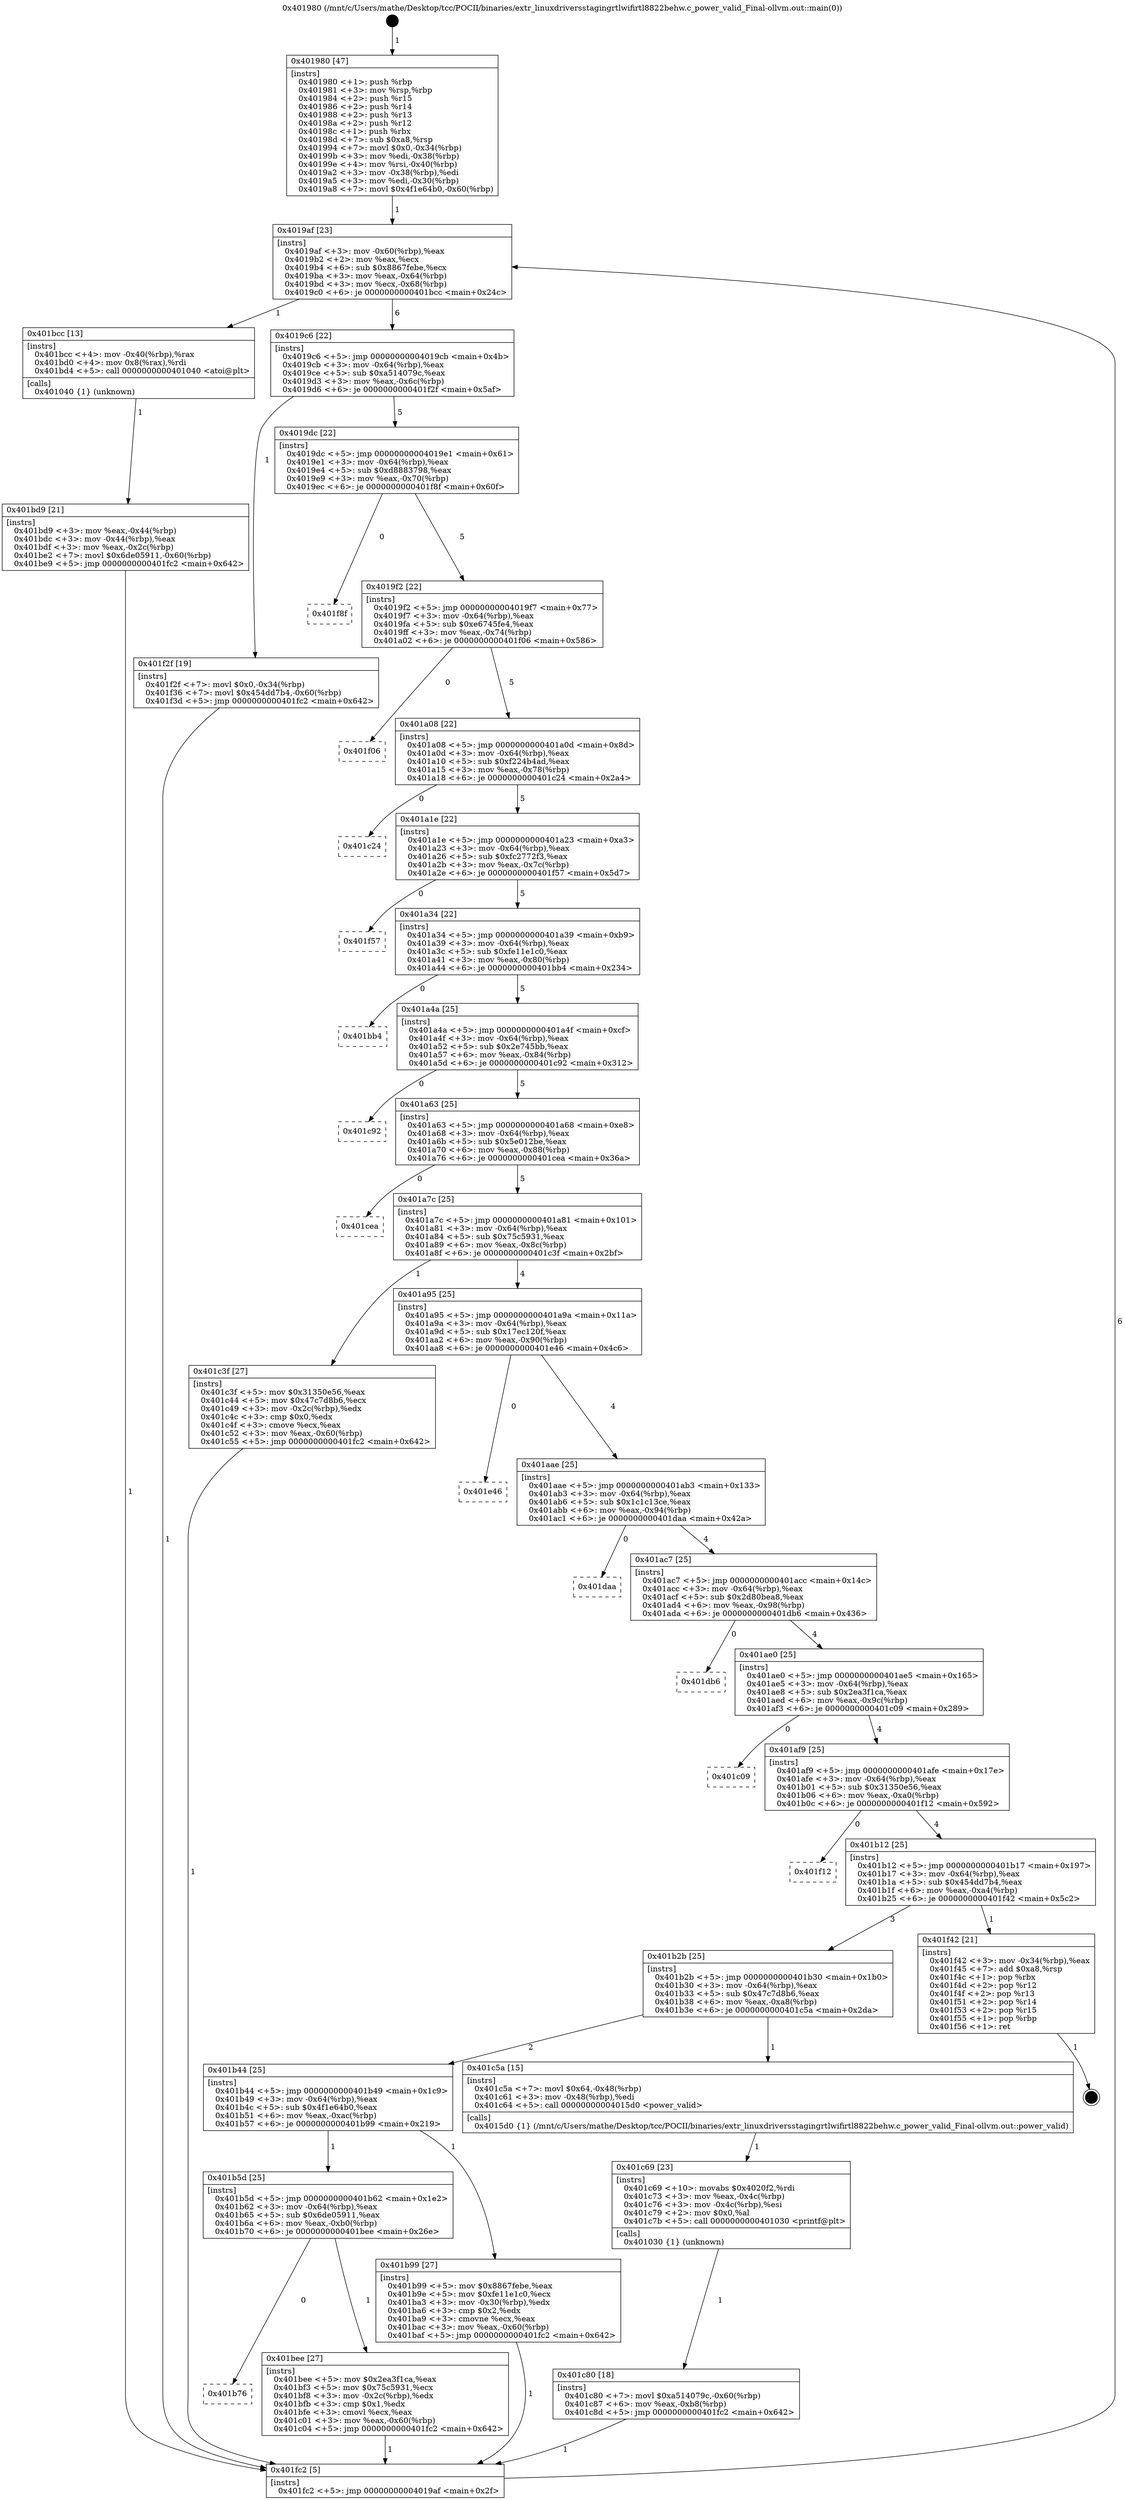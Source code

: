 digraph "0x401980" {
  label = "0x401980 (/mnt/c/Users/mathe/Desktop/tcc/POCII/binaries/extr_linuxdriversstagingrtlwifirtl8822behw.c_power_valid_Final-ollvm.out::main(0))"
  labelloc = "t"
  node[shape=record]

  Entry [label="",width=0.3,height=0.3,shape=circle,fillcolor=black,style=filled]
  "0x4019af" [label="{
     0x4019af [23]\l
     | [instrs]\l
     &nbsp;&nbsp;0x4019af \<+3\>: mov -0x60(%rbp),%eax\l
     &nbsp;&nbsp;0x4019b2 \<+2\>: mov %eax,%ecx\l
     &nbsp;&nbsp;0x4019b4 \<+6\>: sub $0x8867febe,%ecx\l
     &nbsp;&nbsp;0x4019ba \<+3\>: mov %eax,-0x64(%rbp)\l
     &nbsp;&nbsp;0x4019bd \<+3\>: mov %ecx,-0x68(%rbp)\l
     &nbsp;&nbsp;0x4019c0 \<+6\>: je 0000000000401bcc \<main+0x24c\>\l
  }"]
  "0x401bcc" [label="{
     0x401bcc [13]\l
     | [instrs]\l
     &nbsp;&nbsp;0x401bcc \<+4\>: mov -0x40(%rbp),%rax\l
     &nbsp;&nbsp;0x401bd0 \<+4\>: mov 0x8(%rax),%rdi\l
     &nbsp;&nbsp;0x401bd4 \<+5\>: call 0000000000401040 \<atoi@plt\>\l
     | [calls]\l
     &nbsp;&nbsp;0x401040 \{1\} (unknown)\l
  }"]
  "0x4019c6" [label="{
     0x4019c6 [22]\l
     | [instrs]\l
     &nbsp;&nbsp;0x4019c6 \<+5\>: jmp 00000000004019cb \<main+0x4b\>\l
     &nbsp;&nbsp;0x4019cb \<+3\>: mov -0x64(%rbp),%eax\l
     &nbsp;&nbsp;0x4019ce \<+5\>: sub $0xa514079c,%eax\l
     &nbsp;&nbsp;0x4019d3 \<+3\>: mov %eax,-0x6c(%rbp)\l
     &nbsp;&nbsp;0x4019d6 \<+6\>: je 0000000000401f2f \<main+0x5af\>\l
  }"]
  Exit [label="",width=0.3,height=0.3,shape=circle,fillcolor=black,style=filled,peripheries=2]
  "0x401f2f" [label="{
     0x401f2f [19]\l
     | [instrs]\l
     &nbsp;&nbsp;0x401f2f \<+7\>: movl $0x0,-0x34(%rbp)\l
     &nbsp;&nbsp;0x401f36 \<+7\>: movl $0x454dd7b4,-0x60(%rbp)\l
     &nbsp;&nbsp;0x401f3d \<+5\>: jmp 0000000000401fc2 \<main+0x642\>\l
  }"]
  "0x4019dc" [label="{
     0x4019dc [22]\l
     | [instrs]\l
     &nbsp;&nbsp;0x4019dc \<+5\>: jmp 00000000004019e1 \<main+0x61\>\l
     &nbsp;&nbsp;0x4019e1 \<+3\>: mov -0x64(%rbp),%eax\l
     &nbsp;&nbsp;0x4019e4 \<+5\>: sub $0xd8883798,%eax\l
     &nbsp;&nbsp;0x4019e9 \<+3\>: mov %eax,-0x70(%rbp)\l
     &nbsp;&nbsp;0x4019ec \<+6\>: je 0000000000401f8f \<main+0x60f\>\l
  }"]
  "0x401c80" [label="{
     0x401c80 [18]\l
     | [instrs]\l
     &nbsp;&nbsp;0x401c80 \<+7\>: movl $0xa514079c,-0x60(%rbp)\l
     &nbsp;&nbsp;0x401c87 \<+6\>: mov %eax,-0xb8(%rbp)\l
     &nbsp;&nbsp;0x401c8d \<+5\>: jmp 0000000000401fc2 \<main+0x642\>\l
  }"]
  "0x401f8f" [label="{
     0x401f8f\l
  }", style=dashed]
  "0x4019f2" [label="{
     0x4019f2 [22]\l
     | [instrs]\l
     &nbsp;&nbsp;0x4019f2 \<+5\>: jmp 00000000004019f7 \<main+0x77\>\l
     &nbsp;&nbsp;0x4019f7 \<+3\>: mov -0x64(%rbp),%eax\l
     &nbsp;&nbsp;0x4019fa \<+5\>: sub $0xe6745fe4,%eax\l
     &nbsp;&nbsp;0x4019ff \<+3\>: mov %eax,-0x74(%rbp)\l
     &nbsp;&nbsp;0x401a02 \<+6\>: je 0000000000401f06 \<main+0x586\>\l
  }"]
  "0x401c69" [label="{
     0x401c69 [23]\l
     | [instrs]\l
     &nbsp;&nbsp;0x401c69 \<+10\>: movabs $0x4020f2,%rdi\l
     &nbsp;&nbsp;0x401c73 \<+3\>: mov %eax,-0x4c(%rbp)\l
     &nbsp;&nbsp;0x401c76 \<+3\>: mov -0x4c(%rbp),%esi\l
     &nbsp;&nbsp;0x401c79 \<+2\>: mov $0x0,%al\l
     &nbsp;&nbsp;0x401c7b \<+5\>: call 0000000000401030 \<printf@plt\>\l
     | [calls]\l
     &nbsp;&nbsp;0x401030 \{1\} (unknown)\l
  }"]
  "0x401f06" [label="{
     0x401f06\l
  }", style=dashed]
  "0x401a08" [label="{
     0x401a08 [22]\l
     | [instrs]\l
     &nbsp;&nbsp;0x401a08 \<+5\>: jmp 0000000000401a0d \<main+0x8d\>\l
     &nbsp;&nbsp;0x401a0d \<+3\>: mov -0x64(%rbp),%eax\l
     &nbsp;&nbsp;0x401a10 \<+5\>: sub $0xf224b4ad,%eax\l
     &nbsp;&nbsp;0x401a15 \<+3\>: mov %eax,-0x78(%rbp)\l
     &nbsp;&nbsp;0x401a18 \<+6\>: je 0000000000401c24 \<main+0x2a4\>\l
  }"]
  "0x401b76" [label="{
     0x401b76\l
  }", style=dashed]
  "0x401c24" [label="{
     0x401c24\l
  }", style=dashed]
  "0x401a1e" [label="{
     0x401a1e [22]\l
     | [instrs]\l
     &nbsp;&nbsp;0x401a1e \<+5\>: jmp 0000000000401a23 \<main+0xa3\>\l
     &nbsp;&nbsp;0x401a23 \<+3\>: mov -0x64(%rbp),%eax\l
     &nbsp;&nbsp;0x401a26 \<+5\>: sub $0xfc2772f3,%eax\l
     &nbsp;&nbsp;0x401a2b \<+3\>: mov %eax,-0x7c(%rbp)\l
     &nbsp;&nbsp;0x401a2e \<+6\>: je 0000000000401f57 \<main+0x5d7\>\l
  }"]
  "0x401bee" [label="{
     0x401bee [27]\l
     | [instrs]\l
     &nbsp;&nbsp;0x401bee \<+5\>: mov $0x2ea3f1ca,%eax\l
     &nbsp;&nbsp;0x401bf3 \<+5\>: mov $0x75c5931,%ecx\l
     &nbsp;&nbsp;0x401bf8 \<+3\>: mov -0x2c(%rbp),%edx\l
     &nbsp;&nbsp;0x401bfb \<+3\>: cmp $0x1,%edx\l
     &nbsp;&nbsp;0x401bfe \<+3\>: cmovl %ecx,%eax\l
     &nbsp;&nbsp;0x401c01 \<+3\>: mov %eax,-0x60(%rbp)\l
     &nbsp;&nbsp;0x401c04 \<+5\>: jmp 0000000000401fc2 \<main+0x642\>\l
  }"]
  "0x401f57" [label="{
     0x401f57\l
  }", style=dashed]
  "0x401a34" [label="{
     0x401a34 [22]\l
     | [instrs]\l
     &nbsp;&nbsp;0x401a34 \<+5\>: jmp 0000000000401a39 \<main+0xb9\>\l
     &nbsp;&nbsp;0x401a39 \<+3\>: mov -0x64(%rbp),%eax\l
     &nbsp;&nbsp;0x401a3c \<+5\>: sub $0xfe11e1c0,%eax\l
     &nbsp;&nbsp;0x401a41 \<+3\>: mov %eax,-0x80(%rbp)\l
     &nbsp;&nbsp;0x401a44 \<+6\>: je 0000000000401bb4 \<main+0x234\>\l
  }"]
  "0x401bd9" [label="{
     0x401bd9 [21]\l
     | [instrs]\l
     &nbsp;&nbsp;0x401bd9 \<+3\>: mov %eax,-0x44(%rbp)\l
     &nbsp;&nbsp;0x401bdc \<+3\>: mov -0x44(%rbp),%eax\l
     &nbsp;&nbsp;0x401bdf \<+3\>: mov %eax,-0x2c(%rbp)\l
     &nbsp;&nbsp;0x401be2 \<+7\>: movl $0x6de05911,-0x60(%rbp)\l
     &nbsp;&nbsp;0x401be9 \<+5\>: jmp 0000000000401fc2 \<main+0x642\>\l
  }"]
  "0x401bb4" [label="{
     0x401bb4\l
  }", style=dashed]
  "0x401a4a" [label="{
     0x401a4a [25]\l
     | [instrs]\l
     &nbsp;&nbsp;0x401a4a \<+5\>: jmp 0000000000401a4f \<main+0xcf\>\l
     &nbsp;&nbsp;0x401a4f \<+3\>: mov -0x64(%rbp),%eax\l
     &nbsp;&nbsp;0x401a52 \<+5\>: sub $0x2e745bb,%eax\l
     &nbsp;&nbsp;0x401a57 \<+6\>: mov %eax,-0x84(%rbp)\l
     &nbsp;&nbsp;0x401a5d \<+6\>: je 0000000000401c92 \<main+0x312\>\l
  }"]
  "0x401980" [label="{
     0x401980 [47]\l
     | [instrs]\l
     &nbsp;&nbsp;0x401980 \<+1\>: push %rbp\l
     &nbsp;&nbsp;0x401981 \<+3\>: mov %rsp,%rbp\l
     &nbsp;&nbsp;0x401984 \<+2\>: push %r15\l
     &nbsp;&nbsp;0x401986 \<+2\>: push %r14\l
     &nbsp;&nbsp;0x401988 \<+2\>: push %r13\l
     &nbsp;&nbsp;0x40198a \<+2\>: push %r12\l
     &nbsp;&nbsp;0x40198c \<+1\>: push %rbx\l
     &nbsp;&nbsp;0x40198d \<+7\>: sub $0xa8,%rsp\l
     &nbsp;&nbsp;0x401994 \<+7\>: movl $0x0,-0x34(%rbp)\l
     &nbsp;&nbsp;0x40199b \<+3\>: mov %edi,-0x38(%rbp)\l
     &nbsp;&nbsp;0x40199e \<+4\>: mov %rsi,-0x40(%rbp)\l
     &nbsp;&nbsp;0x4019a2 \<+3\>: mov -0x38(%rbp),%edi\l
     &nbsp;&nbsp;0x4019a5 \<+3\>: mov %edi,-0x30(%rbp)\l
     &nbsp;&nbsp;0x4019a8 \<+7\>: movl $0x4f1e64b0,-0x60(%rbp)\l
  }"]
  "0x401c92" [label="{
     0x401c92\l
  }", style=dashed]
  "0x401a63" [label="{
     0x401a63 [25]\l
     | [instrs]\l
     &nbsp;&nbsp;0x401a63 \<+5\>: jmp 0000000000401a68 \<main+0xe8\>\l
     &nbsp;&nbsp;0x401a68 \<+3\>: mov -0x64(%rbp),%eax\l
     &nbsp;&nbsp;0x401a6b \<+5\>: sub $0x5e012be,%eax\l
     &nbsp;&nbsp;0x401a70 \<+6\>: mov %eax,-0x88(%rbp)\l
     &nbsp;&nbsp;0x401a76 \<+6\>: je 0000000000401cea \<main+0x36a\>\l
  }"]
  "0x401fc2" [label="{
     0x401fc2 [5]\l
     | [instrs]\l
     &nbsp;&nbsp;0x401fc2 \<+5\>: jmp 00000000004019af \<main+0x2f\>\l
  }"]
  "0x401cea" [label="{
     0x401cea\l
  }", style=dashed]
  "0x401a7c" [label="{
     0x401a7c [25]\l
     | [instrs]\l
     &nbsp;&nbsp;0x401a7c \<+5\>: jmp 0000000000401a81 \<main+0x101\>\l
     &nbsp;&nbsp;0x401a81 \<+3\>: mov -0x64(%rbp),%eax\l
     &nbsp;&nbsp;0x401a84 \<+5\>: sub $0x75c5931,%eax\l
     &nbsp;&nbsp;0x401a89 \<+6\>: mov %eax,-0x8c(%rbp)\l
     &nbsp;&nbsp;0x401a8f \<+6\>: je 0000000000401c3f \<main+0x2bf\>\l
  }"]
  "0x401b5d" [label="{
     0x401b5d [25]\l
     | [instrs]\l
     &nbsp;&nbsp;0x401b5d \<+5\>: jmp 0000000000401b62 \<main+0x1e2\>\l
     &nbsp;&nbsp;0x401b62 \<+3\>: mov -0x64(%rbp),%eax\l
     &nbsp;&nbsp;0x401b65 \<+5\>: sub $0x6de05911,%eax\l
     &nbsp;&nbsp;0x401b6a \<+6\>: mov %eax,-0xb0(%rbp)\l
     &nbsp;&nbsp;0x401b70 \<+6\>: je 0000000000401bee \<main+0x26e\>\l
  }"]
  "0x401c3f" [label="{
     0x401c3f [27]\l
     | [instrs]\l
     &nbsp;&nbsp;0x401c3f \<+5\>: mov $0x31350e56,%eax\l
     &nbsp;&nbsp;0x401c44 \<+5\>: mov $0x47c7d8b6,%ecx\l
     &nbsp;&nbsp;0x401c49 \<+3\>: mov -0x2c(%rbp),%edx\l
     &nbsp;&nbsp;0x401c4c \<+3\>: cmp $0x0,%edx\l
     &nbsp;&nbsp;0x401c4f \<+3\>: cmove %ecx,%eax\l
     &nbsp;&nbsp;0x401c52 \<+3\>: mov %eax,-0x60(%rbp)\l
     &nbsp;&nbsp;0x401c55 \<+5\>: jmp 0000000000401fc2 \<main+0x642\>\l
  }"]
  "0x401a95" [label="{
     0x401a95 [25]\l
     | [instrs]\l
     &nbsp;&nbsp;0x401a95 \<+5\>: jmp 0000000000401a9a \<main+0x11a\>\l
     &nbsp;&nbsp;0x401a9a \<+3\>: mov -0x64(%rbp),%eax\l
     &nbsp;&nbsp;0x401a9d \<+5\>: sub $0x17ec120f,%eax\l
     &nbsp;&nbsp;0x401aa2 \<+6\>: mov %eax,-0x90(%rbp)\l
     &nbsp;&nbsp;0x401aa8 \<+6\>: je 0000000000401e46 \<main+0x4c6\>\l
  }"]
  "0x401b99" [label="{
     0x401b99 [27]\l
     | [instrs]\l
     &nbsp;&nbsp;0x401b99 \<+5\>: mov $0x8867febe,%eax\l
     &nbsp;&nbsp;0x401b9e \<+5\>: mov $0xfe11e1c0,%ecx\l
     &nbsp;&nbsp;0x401ba3 \<+3\>: mov -0x30(%rbp),%edx\l
     &nbsp;&nbsp;0x401ba6 \<+3\>: cmp $0x2,%edx\l
     &nbsp;&nbsp;0x401ba9 \<+3\>: cmovne %ecx,%eax\l
     &nbsp;&nbsp;0x401bac \<+3\>: mov %eax,-0x60(%rbp)\l
     &nbsp;&nbsp;0x401baf \<+5\>: jmp 0000000000401fc2 \<main+0x642\>\l
  }"]
  "0x401e46" [label="{
     0x401e46\l
  }", style=dashed]
  "0x401aae" [label="{
     0x401aae [25]\l
     | [instrs]\l
     &nbsp;&nbsp;0x401aae \<+5\>: jmp 0000000000401ab3 \<main+0x133\>\l
     &nbsp;&nbsp;0x401ab3 \<+3\>: mov -0x64(%rbp),%eax\l
     &nbsp;&nbsp;0x401ab6 \<+5\>: sub $0x1c1c13ce,%eax\l
     &nbsp;&nbsp;0x401abb \<+6\>: mov %eax,-0x94(%rbp)\l
     &nbsp;&nbsp;0x401ac1 \<+6\>: je 0000000000401daa \<main+0x42a\>\l
  }"]
  "0x401b44" [label="{
     0x401b44 [25]\l
     | [instrs]\l
     &nbsp;&nbsp;0x401b44 \<+5\>: jmp 0000000000401b49 \<main+0x1c9\>\l
     &nbsp;&nbsp;0x401b49 \<+3\>: mov -0x64(%rbp),%eax\l
     &nbsp;&nbsp;0x401b4c \<+5\>: sub $0x4f1e64b0,%eax\l
     &nbsp;&nbsp;0x401b51 \<+6\>: mov %eax,-0xac(%rbp)\l
     &nbsp;&nbsp;0x401b57 \<+6\>: je 0000000000401b99 \<main+0x219\>\l
  }"]
  "0x401daa" [label="{
     0x401daa\l
  }", style=dashed]
  "0x401ac7" [label="{
     0x401ac7 [25]\l
     | [instrs]\l
     &nbsp;&nbsp;0x401ac7 \<+5\>: jmp 0000000000401acc \<main+0x14c\>\l
     &nbsp;&nbsp;0x401acc \<+3\>: mov -0x64(%rbp),%eax\l
     &nbsp;&nbsp;0x401acf \<+5\>: sub $0x2d80bea8,%eax\l
     &nbsp;&nbsp;0x401ad4 \<+6\>: mov %eax,-0x98(%rbp)\l
     &nbsp;&nbsp;0x401ada \<+6\>: je 0000000000401db6 \<main+0x436\>\l
  }"]
  "0x401c5a" [label="{
     0x401c5a [15]\l
     | [instrs]\l
     &nbsp;&nbsp;0x401c5a \<+7\>: movl $0x64,-0x48(%rbp)\l
     &nbsp;&nbsp;0x401c61 \<+3\>: mov -0x48(%rbp),%edi\l
     &nbsp;&nbsp;0x401c64 \<+5\>: call 00000000004015d0 \<power_valid\>\l
     | [calls]\l
     &nbsp;&nbsp;0x4015d0 \{1\} (/mnt/c/Users/mathe/Desktop/tcc/POCII/binaries/extr_linuxdriversstagingrtlwifirtl8822behw.c_power_valid_Final-ollvm.out::power_valid)\l
  }"]
  "0x401db6" [label="{
     0x401db6\l
  }", style=dashed]
  "0x401ae0" [label="{
     0x401ae0 [25]\l
     | [instrs]\l
     &nbsp;&nbsp;0x401ae0 \<+5\>: jmp 0000000000401ae5 \<main+0x165\>\l
     &nbsp;&nbsp;0x401ae5 \<+3\>: mov -0x64(%rbp),%eax\l
     &nbsp;&nbsp;0x401ae8 \<+5\>: sub $0x2ea3f1ca,%eax\l
     &nbsp;&nbsp;0x401aed \<+6\>: mov %eax,-0x9c(%rbp)\l
     &nbsp;&nbsp;0x401af3 \<+6\>: je 0000000000401c09 \<main+0x289\>\l
  }"]
  "0x401b2b" [label="{
     0x401b2b [25]\l
     | [instrs]\l
     &nbsp;&nbsp;0x401b2b \<+5\>: jmp 0000000000401b30 \<main+0x1b0\>\l
     &nbsp;&nbsp;0x401b30 \<+3\>: mov -0x64(%rbp),%eax\l
     &nbsp;&nbsp;0x401b33 \<+5\>: sub $0x47c7d8b6,%eax\l
     &nbsp;&nbsp;0x401b38 \<+6\>: mov %eax,-0xa8(%rbp)\l
     &nbsp;&nbsp;0x401b3e \<+6\>: je 0000000000401c5a \<main+0x2da\>\l
  }"]
  "0x401c09" [label="{
     0x401c09\l
  }", style=dashed]
  "0x401af9" [label="{
     0x401af9 [25]\l
     | [instrs]\l
     &nbsp;&nbsp;0x401af9 \<+5\>: jmp 0000000000401afe \<main+0x17e\>\l
     &nbsp;&nbsp;0x401afe \<+3\>: mov -0x64(%rbp),%eax\l
     &nbsp;&nbsp;0x401b01 \<+5\>: sub $0x31350e56,%eax\l
     &nbsp;&nbsp;0x401b06 \<+6\>: mov %eax,-0xa0(%rbp)\l
     &nbsp;&nbsp;0x401b0c \<+6\>: je 0000000000401f12 \<main+0x592\>\l
  }"]
  "0x401f42" [label="{
     0x401f42 [21]\l
     | [instrs]\l
     &nbsp;&nbsp;0x401f42 \<+3\>: mov -0x34(%rbp),%eax\l
     &nbsp;&nbsp;0x401f45 \<+7\>: add $0xa8,%rsp\l
     &nbsp;&nbsp;0x401f4c \<+1\>: pop %rbx\l
     &nbsp;&nbsp;0x401f4d \<+2\>: pop %r12\l
     &nbsp;&nbsp;0x401f4f \<+2\>: pop %r13\l
     &nbsp;&nbsp;0x401f51 \<+2\>: pop %r14\l
     &nbsp;&nbsp;0x401f53 \<+2\>: pop %r15\l
     &nbsp;&nbsp;0x401f55 \<+1\>: pop %rbp\l
     &nbsp;&nbsp;0x401f56 \<+1\>: ret\l
  }"]
  "0x401f12" [label="{
     0x401f12\l
  }", style=dashed]
  "0x401b12" [label="{
     0x401b12 [25]\l
     | [instrs]\l
     &nbsp;&nbsp;0x401b12 \<+5\>: jmp 0000000000401b17 \<main+0x197\>\l
     &nbsp;&nbsp;0x401b17 \<+3\>: mov -0x64(%rbp),%eax\l
     &nbsp;&nbsp;0x401b1a \<+5\>: sub $0x454dd7b4,%eax\l
     &nbsp;&nbsp;0x401b1f \<+6\>: mov %eax,-0xa4(%rbp)\l
     &nbsp;&nbsp;0x401b25 \<+6\>: je 0000000000401f42 \<main+0x5c2\>\l
  }"]
  Entry -> "0x401980" [label=" 1"]
  "0x4019af" -> "0x401bcc" [label=" 1"]
  "0x4019af" -> "0x4019c6" [label=" 6"]
  "0x401f42" -> Exit [label=" 1"]
  "0x4019c6" -> "0x401f2f" [label=" 1"]
  "0x4019c6" -> "0x4019dc" [label=" 5"]
  "0x401f2f" -> "0x401fc2" [label=" 1"]
  "0x4019dc" -> "0x401f8f" [label=" 0"]
  "0x4019dc" -> "0x4019f2" [label=" 5"]
  "0x401c80" -> "0x401fc2" [label=" 1"]
  "0x4019f2" -> "0x401f06" [label=" 0"]
  "0x4019f2" -> "0x401a08" [label=" 5"]
  "0x401c69" -> "0x401c80" [label=" 1"]
  "0x401a08" -> "0x401c24" [label=" 0"]
  "0x401a08" -> "0x401a1e" [label=" 5"]
  "0x401c5a" -> "0x401c69" [label=" 1"]
  "0x401a1e" -> "0x401f57" [label=" 0"]
  "0x401a1e" -> "0x401a34" [label=" 5"]
  "0x401c3f" -> "0x401fc2" [label=" 1"]
  "0x401a34" -> "0x401bb4" [label=" 0"]
  "0x401a34" -> "0x401a4a" [label=" 5"]
  "0x401b5d" -> "0x401b76" [label=" 0"]
  "0x401a4a" -> "0x401c92" [label=" 0"]
  "0x401a4a" -> "0x401a63" [label=" 5"]
  "0x401b5d" -> "0x401bee" [label=" 1"]
  "0x401a63" -> "0x401cea" [label=" 0"]
  "0x401a63" -> "0x401a7c" [label=" 5"]
  "0x401bee" -> "0x401fc2" [label=" 1"]
  "0x401a7c" -> "0x401c3f" [label=" 1"]
  "0x401a7c" -> "0x401a95" [label=" 4"]
  "0x401bd9" -> "0x401fc2" [label=" 1"]
  "0x401a95" -> "0x401e46" [label=" 0"]
  "0x401a95" -> "0x401aae" [label=" 4"]
  "0x401bcc" -> "0x401bd9" [label=" 1"]
  "0x401aae" -> "0x401daa" [label=" 0"]
  "0x401aae" -> "0x401ac7" [label=" 4"]
  "0x401980" -> "0x4019af" [label=" 1"]
  "0x401ac7" -> "0x401db6" [label=" 0"]
  "0x401ac7" -> "0x401ae0" [label=" 4"]
  "0x401b99" -> "0x401fc2" [label=" 1"]
  "0x401ae0" -> "0x401c09" [label=" 0"]
  "0x401ae0" -> "0x401af9" [label=" 4"]
  "0x401b44" -> "0x401b99" [label=" 1"]
  "0x401af9" -> "0x401f12" [label=" 0"]
  "0x401af9" -> "0x401b12" [label=" 4"]
  "0x401fc2" -> "0x4019af" [label=" 6"]
  "0x401b12" -> "0x401f42" [label=" 1"]
  "0x401b12" -> "0x401b2b" [label=" 3"]
  "0x401b44" -> "0x401b5d" [label=" 1"]
  "0x401b2b" -> "0x401c5a" [label=" 1"]
  "0x401b2b" -> "0x401b44" [label=" 2"]
}
